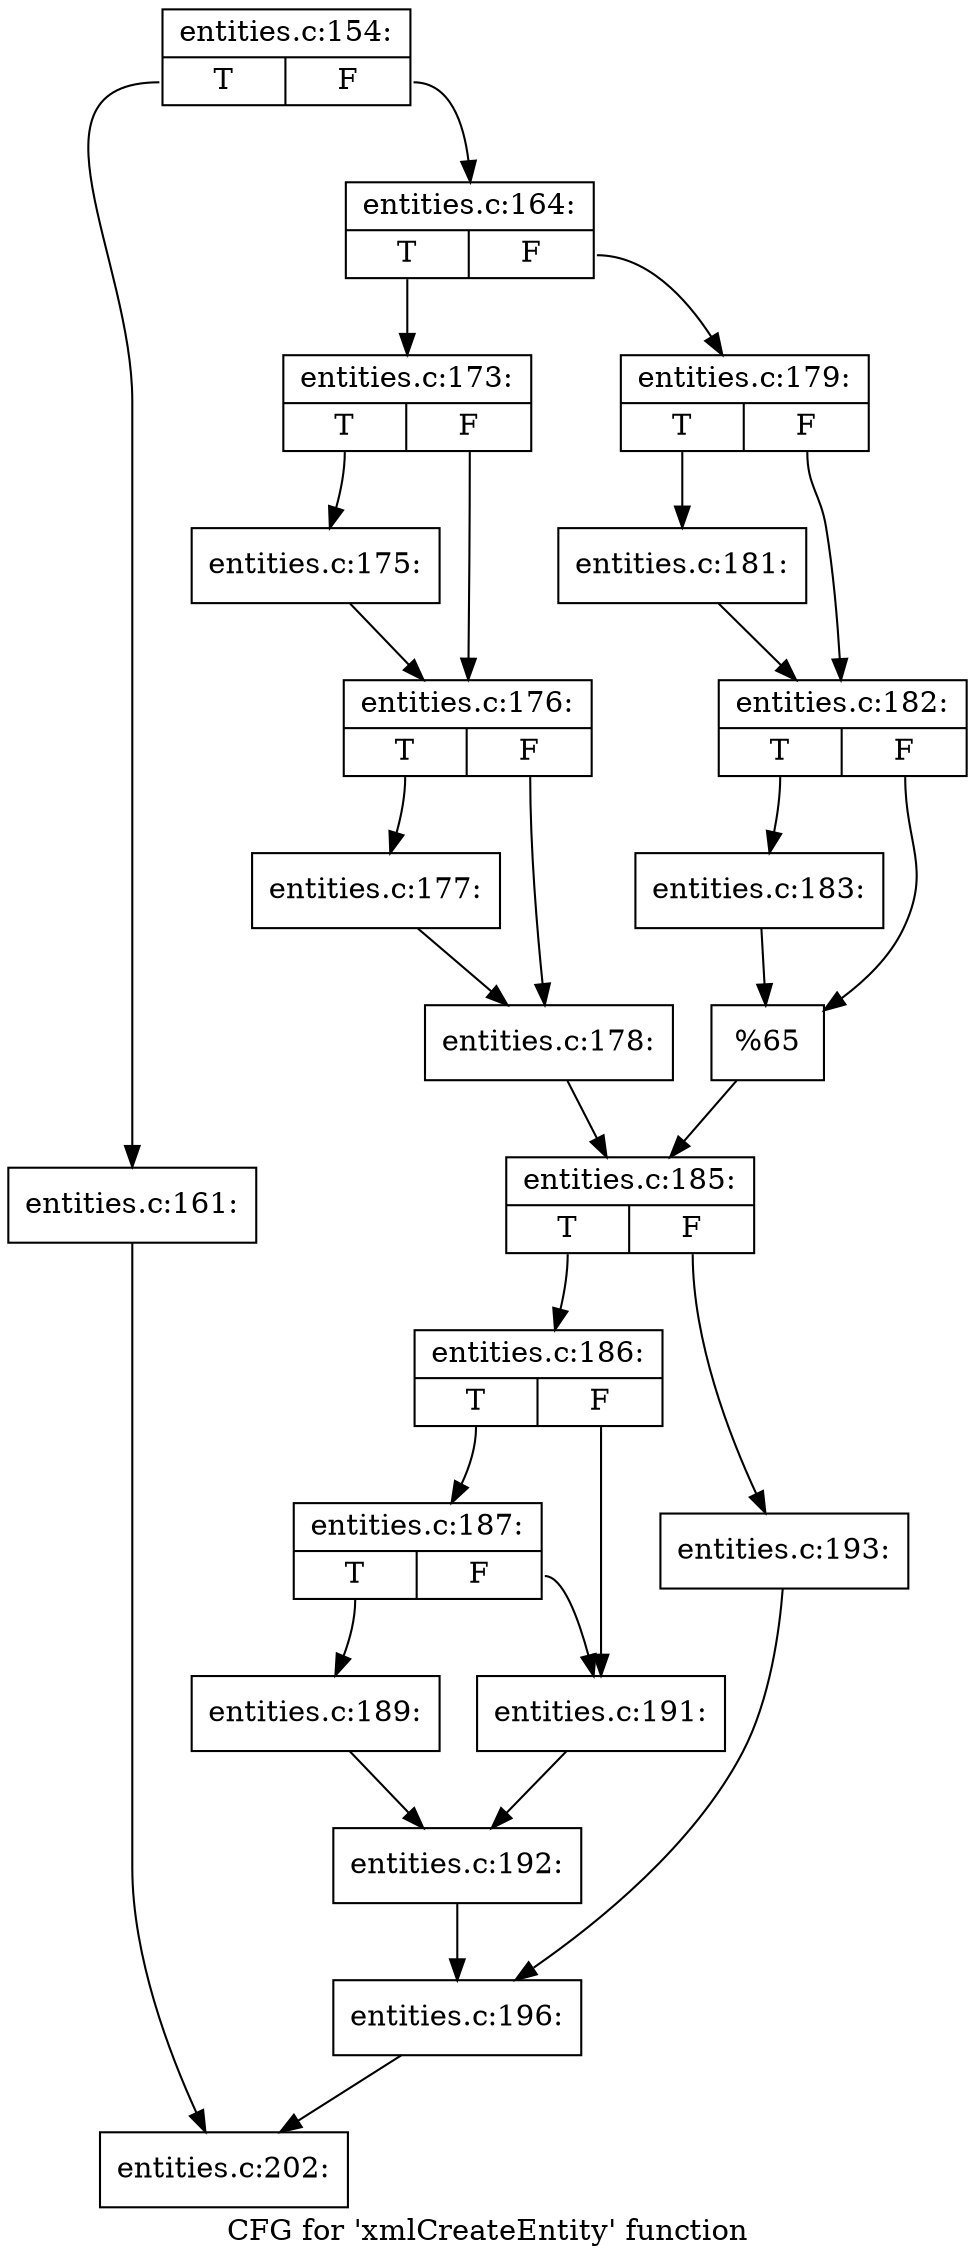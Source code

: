 digraph "CFG for 'xmlCreateEntity' function" {
	label="CFG for 'xmlCreateEntity' function";

	Node0x559a6218ab70 [shape=record,label="{entities.c:154:|{<s0>T|<s1>F}}"];
	Node0x559a6218ab70:s0 -> Node0x559a6218c930;
	Node0x559a6218ab70:s1 -> Node0x559a6218c980;
	Node0x559a6218c930 [shape=record,label="{entities.c:161:}"];
	Node0x559a6218c930 -> Node0x559a6218abc0;
	Node0x559a6218c980 [shape=record,label="{entities.c:164:|{<s0>T|<s1>F}}"];
	Node0x559a6218c980:s0 -> Node0x559a621ced10;
	Node0x559a6218c980:s1 -> Node0x559a621cedb0;
	Node0x559a621ced10 [shape=record,label="{entities.c:173:|{<s0>T|<s1>F}}"];
	Node0x559a621ced10:s0 -> Node0x559a621cfbf0;
	Node0x559a621ced10:s1 -> Node0x559a621cfc40;
	Node0x559a621cfbf0 [shape=record,label="{entities.c:175:}"];
	Node0x559a621cfbf0 -> Node0x559a621cfc40;
	Node0x559a621cfc40 [shape=record,label="{entities.c:176:|{<s0>T|<s1>F}}"];
	Node0x559a621cfc40:s0 -> Node0x559a621d02f0;
	Node0x559a621cfc40:s1 -> Node0x559a621d0340;
	Node0x559a621d02f0 [shape=record,label="{entities.c:177:}"];
	Node0x559a621d02f0 -> Node0x559a621d0340;
	Node0x559a621d0340 [shape=record,label="{entities.c:178:}"];
	Node0x559a621d0340 -> Node0x559a621ced60;
	Node0x559a621cedb0 [shape=record,label="{entities.c:179:|{<s0>T|<s1>F}}"];
	Node0x559a621cedb0:s0 -> Node0x559a621d1210;
	Node0x559a621cedb0:s1 -> Node0x559a621d1260;
	Node0x559a621d1210 [shape=record,label="{entities.c:181:}"];
	Node0x559a621d1210 -> Node0x559a621d1260;
	Node0x559a621d1260 [shape=record,label="{entities.c:182:|{<s0>T|<s1>F}}"];
	Node0x559a621d1260:s0 -> Node0x559a621d19d0;
	Node0x559a621d1260:s1 -> Node0x559a621d1a20;
	Node0x559a621d19d0 [shape=record,label="{entities.c:183:}"];
	Node0x559a621d19d0 -> Node0x559a621d1a20;
	Node0x559a621d1a20 [shape=record,label="{%65}"];
	Node0x559a621d1a20 -> Node0x559a621ced60;
	Node0x559a621ced60 [shape=record,label="{entities.c:185:|{<s0>T|<s1>F}}"];
	Node0x559a621ced60:s0 -> Node0x559a621d2310;
	Node0x559a621ced60:s1 -> Node0x559a621d23b0;
	Node0x559a621d2310 [shape=record,label="{entities.c:186:|{<s0>T|<s1>F}}"];
	Node0x559a621d2310:s0 -> Node0x559a621d2cc0;
	Node0x559a621d2310:s1 -> Node0x559a621d2c70;
	Node0x559a621d2cc0 [shape=record,label="{entities.c:187:|{<s0>T|<s1>F}}"];
	Node0x559a621d2cc0:s0 -> Node0x559a621d2bd0;
	Node0x559a621d2cc0:s1 -> Node0x559a621d2c70;
	Node0x559a621d2bd0 [shape=record,label="{entities.c:189:}"];
	Node0x559a621d2bd0 -> Node0x559a621d2c20;
	Node0x559a621d2c70 [shape=record,label="{entities.c:191:}"];
	Node0x559a621d2c70 -> Node0x559a621d2c20;
	Node0x559a621d2c20 [shape=record,label="{entities.c:192:}"];
	Node0x559a621d2c20 -> Node0x559a621d2360;
	Node0x559a621d23b0 [shape=record,label="{entities.c:193:}"];
	Node0x559a621d23b0 -> Node0x559a621d2360;
	Node0x559a621d2360 [shape=record,label="{entities.c:196:}"];
	Node0x559a621d2360 -> Node0x559a6218abc0;
	Node0x559a6218abc0 [shape=record,label="{entities.c:202:}"];
}
